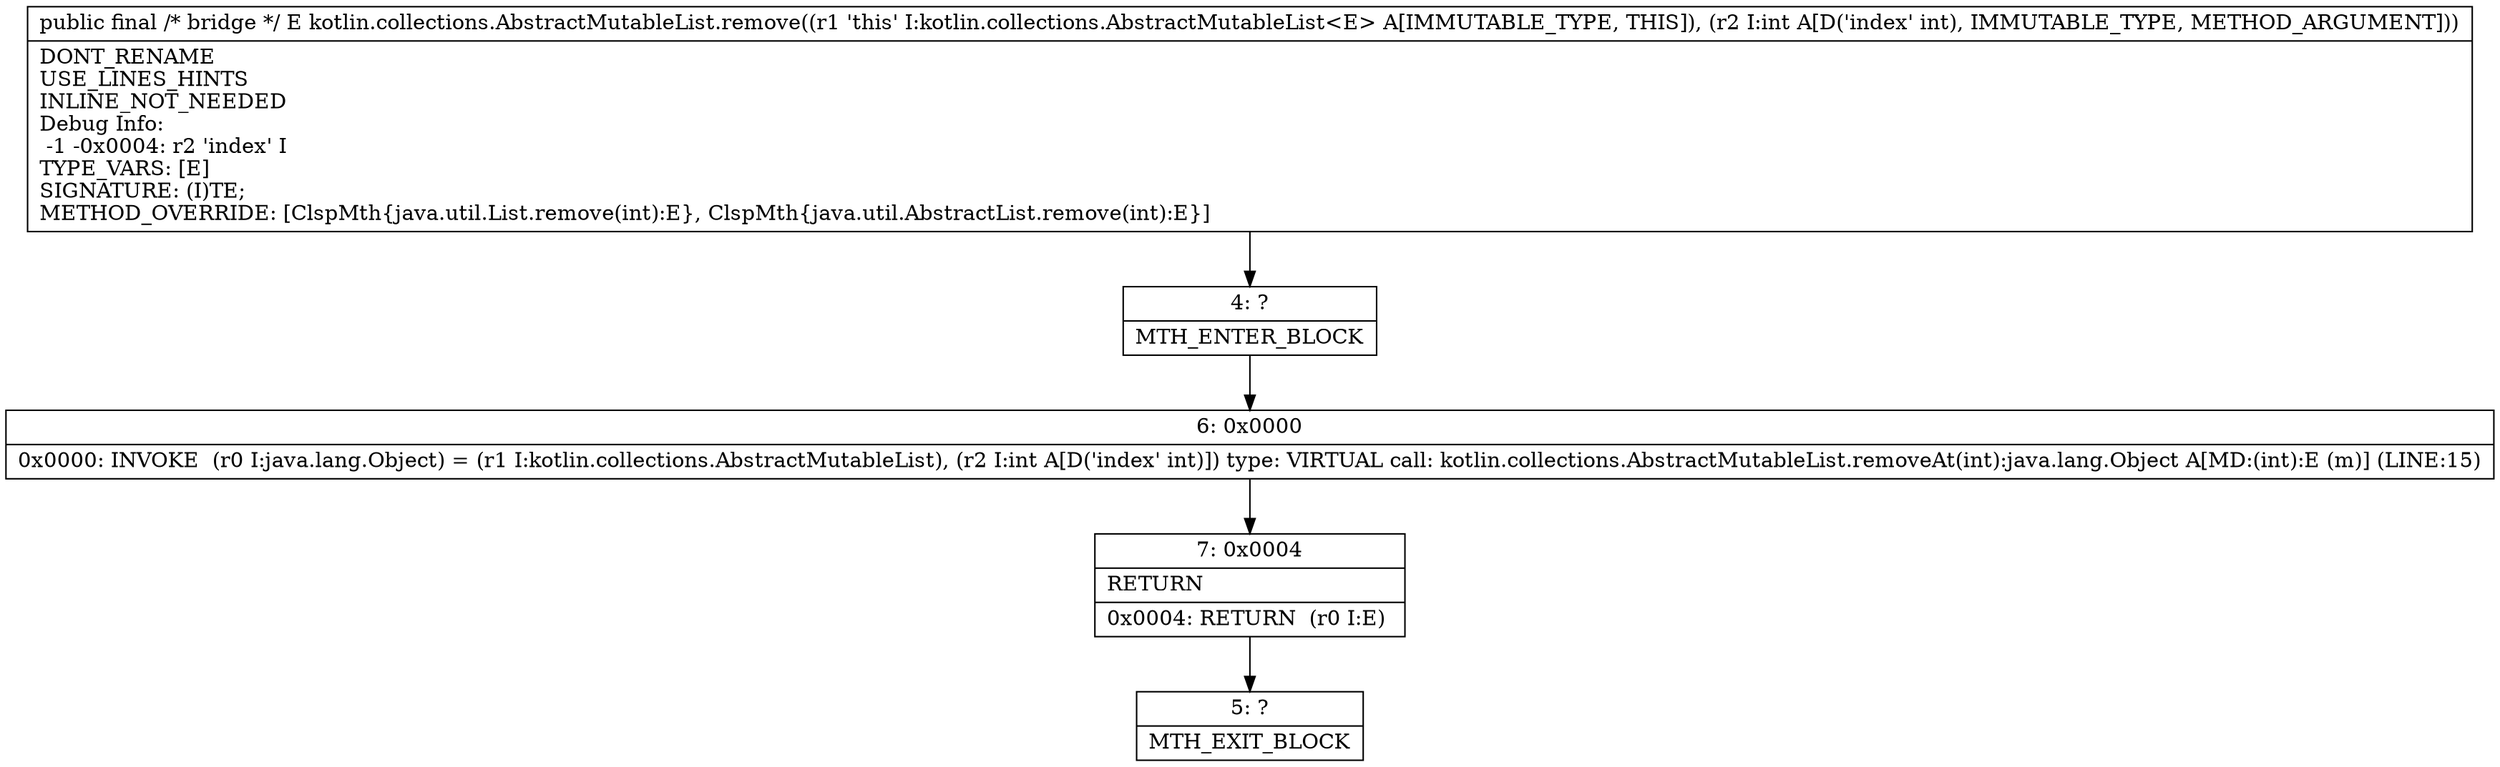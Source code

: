 digraph "CFG forkotlin.collections.AbstractMutableList.remove(I)Ljava\/lang\/Object;" {
Node_4 [shape=record,label="{4\:\ ?|MTH_ENTER_BLOCK\l}"];
Node_6 [shape=record,label="{6\:\ 0x0000|0x0000: INVOKE  (r0 I:java.lang.Object) = (r1 I:kotlin.collections.AbstractMutableList), (r2 I:int A[D('index' int)]) type: VIRTUAL call: kotlin.collections.AbstractMutableList.removeAt(int):java.lang.Object A[MD:(int):E (m)] (LINE:15)\l}"];
Node_7 [shape=record,label="{7\:\ 0x0004|RETURN\l|0x0004: RETURN  (r0 I:E) \l}"];
Node_5 [shape=record,label="{5\:\ ?|MTH_EXIT_BLOCK\l}"];
MethodNode[shape=record,label="{public final \/* bridge *\/ E kotlin.collections.AbstractMutableList.remove((r1 'this' I:kotlin.collections.AbstractMutableList\<E\> A[IMMUTABLE_TYPE, THIS]), (r2 I:int A[D('index' int), IMMUTABLE_TYPE, METHOD_ARGUMENT]))  | DONT_RENAME\lUSE_LINES_HINTS\lINLINE_NOT_NEEDED\lDebug Info:\l  \-1 \-0x0004: r2 'index' I\lTYPE_VARS: [E]\lSIGNATURE: (I)TE;\lMETHOD_OVERRIDE: [ClspMth\{java.util.List.remove(int):E\}, ClspMth\{java.util.AbstractList.remove(int):E\}]\l}"];
MethodNode -> Node_4;Node_4 -> Node_6;
Node_6 -> Node_7;
Node_7 -> Node_5;
}

